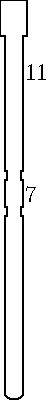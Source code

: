 size(200,200);


real height = 20;

draw((0,0)--(0,.5*height)--(.1,.5*height)--(.1,(.5+.025)*height)--(0,(.5+.025)*height)--(0,.6*height)--(.1,.6*height)--(.1,(.6+.025)*height)--(0,(.6+.025)*height)--(0,height));

draw((1,0)--(1,.5*height)--(.9,.5*height)--(.9,(.5+.025)*height)--(1,(.5+.025)*height)--(1,.6*height)--(.9,.6*height)--(.9,(.6+.025)*height)--(1,(.6+.025)*height)--(1,height));

draw((0,0)..(.5,-.25)..(1,0));



draw((0,height)--(-.25,height)--(-.25,height*(1+.1))--(1.25,height*1.1)--(1.25,height)--(1,height));


label("11",(.5,.9*height),(1.5,0));

label("7",(.5,.56*height),(1.5,0));
